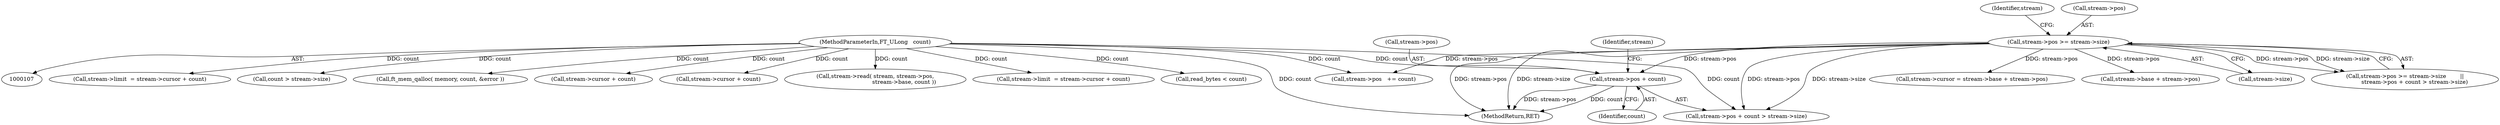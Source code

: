 digraph "1_savannah_45a3c76b547511fa9d97aca34b150a0663257375@del" {
"1000230" [label="(Call,stream->pos + count)"];
"1000222" [label="(Call,stream->pos >= stream->size)"];
"1000109" [label="(MethodParameterIn,FT_ULong   count)"];
"1000234" [label="(Identifier,count)"];
"1000255" [label="(Call,stream->cursor = stream->base + stream->pos)"];
"1000204" [label="(Call,stream->limit  = stream->cursor + count)"];
"1000231" [label="(Call,stream->pos)"];
"1000275" [label="(Call,stream->pos   += count)"];
"1000136" [label="(Call,count > stream->size)"];
"1000109" [label="(MethodParameterIn,FT_ULong   count)"];
"1000160" [label="(Call,ft_mem_qalloc( memory, count, &error ))"];
"1000232" [label="(Identifier,stream)"];
"1000222" [label="(Call,stream->pos >= stream->size)"];
"1000283" [label="(MethodReturn,RET)"];
"1000208" [label="(Call,stream->cursor + count)"];
"1000270" [label="(Call,stream->cursor + count)"];
"1000223" [label="(Call,stream->pos)"];
"1000170" [label="(Call,stream->read( stream, stream->pos,\n                                 stream->base, count ))"];
"1000229" [label="(Call,stream->pos + count > stream->size)"];
"1000259" [label="(Call,stream->base + stream->pos)"];
"1000266" [label="(Call,stream->limit  = stream->cursor + count)"];
"1000226" [label="(Call,stream->size)"];
"1000221" [label="(Call,stream->pos >= stream->size        ||\n           stream->pos + count > stream->size)"];
"1000180" [label="(Call,read_bytes < count)"];
"1000236" [label="(Identifier,stream)"];
"1000230" [label="(Call,stream->pos + count)"];
"1000230" -> "1000229"  [label="AST: "];
"1000230" -> "1000234"  [label="CFG: "];
"1000231" -> "1000230"  [label="AST: "];
"1000234" -> "1000230"  [label="AST: "];
"1000236" -> "1000230"  [label="CFG: "];
"1000230" -> "1000283"  [label="DDG: stream->pos"];
"1000230" -> "1000283"  [label="DDG: count"];
"1000222" -> "1000230"  [label="DDG: stream->pos"];
"1000109" -> "1000230"  [label="DDG: count"];
"1000222" -> "1000221"  [label="AST: "];
"1000222" -> "1000226"  [label="CFG: "];
"1000223" -> "1000222"  [label="AST: "];
"1000226" -> "1000222"  [label="AST: "];
"1000232" -> "1000222"  [label="CFG: "];
"1000221" -> "1000222"  [label="CFG: "];
"1000222" -> "1000283"  [label="DDG: stream->size"];
"1000222" -> "1000283"  [label="DDG: stream->pos"];
"1000222" -> "1000221"  [label="DDG: stream->pos"];
"1000222" -> "1000221"  [label="DDG: stream->size"];
"1000222" -> "1000229"  [label="DDG: stream->pos"];
"1000222" -> "1000229"  [label="DDG: stream->size"];
"1000222" -> "1000255"  [label="DDG: stream->pos"];
"1000222" -> "1000259"  [label="DDG: stream->pos"];
"1000222" -> "1000275"  [label="DDG: stream->pos"];
"1000109" -> "1000107"  [label="AST: "];
"1000109" -> "1000283"  [label="DDG: count"];
"1000109" -> "1000136"  [label="DDG: count"];
"1000109" -> "1000160"  [label="DDG: count"];
"1000109" -> "1000170"  [label="DDG: count"];
"1000109" -> "1000180"  [label="DDG: count"];
"1000109" -> "1000204"  [label="DDG: count"];
"1000109" -> "1000208"  [label="DDG: count"];
"1000109" -> "1000229"  [label="DDG: count"];
"1000109" -> "1000266"  [label="DDG: count"];
"1000109" -> "1000270"  [label="DDG: count"];
"1000109" -> "1000275"  [label="DDG: count"];
}
